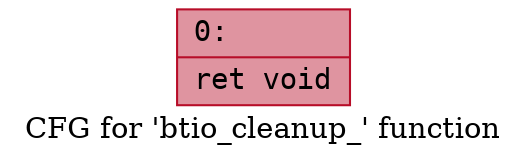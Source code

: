 digraph "CFG for 'btio_cleanup_' function" {
	label="CFG for 'btio_cleanup_' function";

	Node0x55ab5a605810 [shape=record,color="#b70d28ff", style=filled, fillcolor="#b70d2870" fontname="Courier",label="{0:\l|  ret void\l}"];
}
